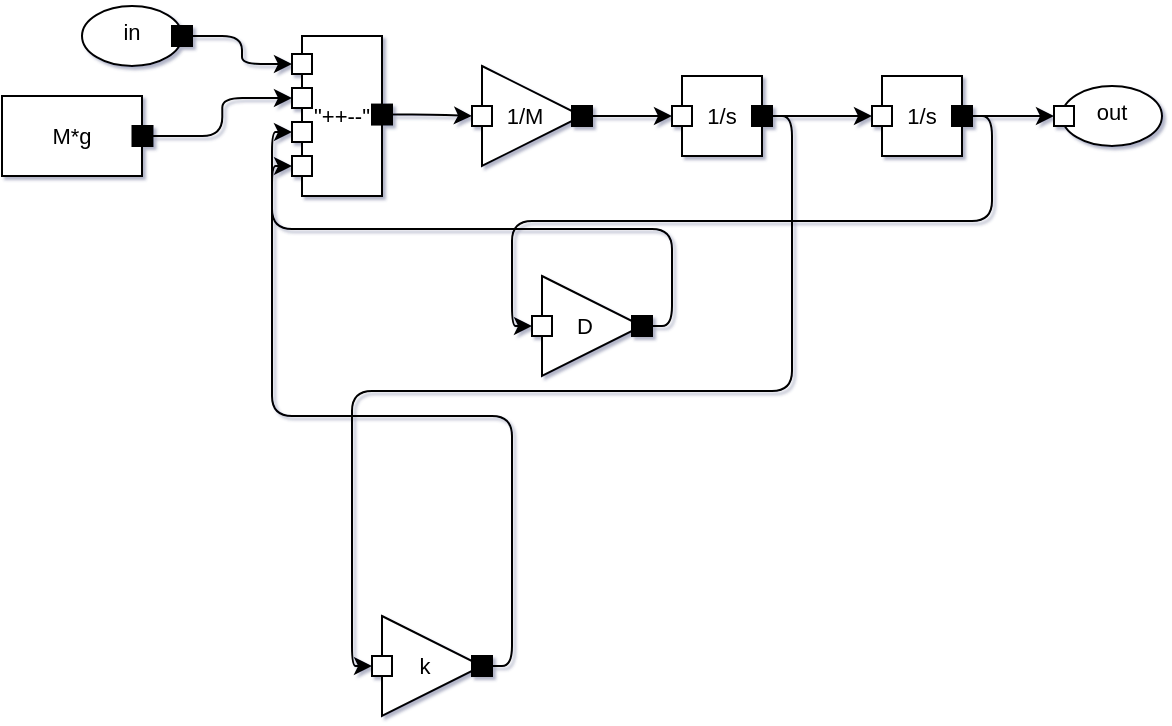 <mxfile>
    <diagram id="Rhm131M39r4CrRXK1QyW" name="msd">
        <mxGraphModel dx="907" dy="667" grid="1" gridSize="10" guides="1" tooltips="1" connect="1" arrows="0" fold="1" page="0" pageScale="1" pageWidth="827" pageHeight="1169" math="0" shadow="1">
            <root>
                <mxCell id="0"/>
                <mxCell id="1" parent="0"/>
                <object label="&lt;font style=&quot;font-size: 11px;&quot;&gt;1/s&lt;/font&gt;" block="Integrator" initialcondition="0" type="block" name="" id="42">
                    <mxCell style="whiteSpace=wrap;html=1;aspect=fixed;fontSize=11;points=[[0,0.5,0,0,0],[1,0.5,0,0,0]];metaEdit=1;snapToPoint=0;resizable=0;rotatable=0;allowArrows=0;container=1;collapsible=0;movable=1;connectable=0;" parent="1" vertex="1">
                        <mxGeometry x="400" y="380" width="40" height="40" as="geometry"/>
                    </mxCell>
                </object>
                <object label="&lt;p style=&quot;line-height: 100%;&quot;&gt;&lt;br&gt;&lt;/p&gt;" type="outport" name="out" id="43">
                    <mxCell style="whiteSpace=wrap;html=1;aspect=fixed;snapToPoint=1;resizable=0;metaEdit=1;points=[[1,0.5,0,0,0]];editable=1;movable=0;rotatable=1;deletable=1;locked=0;connectable=1;noLabel=0;overflow=visible;fillColor=#000000;" parent="42" vertex="1">
                        <mxGeometry x="35" y="15" width="10" height="10" as="geometry"/>
                    </mxCell>
                </object>
                <object label="&lt;p style=&quot;line-height: 100%;&quot;&gt;&lt;br&gt;&lt;/p&gt;" type="inport" name="in" id="44">
                    <mxCell style="whiteSpace=wrap;html=1;aspect=fixed;snapToPoint=1;resizable=0;metaEdit=1;points=[[0,0.5,0,0,0]];editable=1;movable=0;rotatable=1;deletable=1;locked=0;connectable=1;noLabel=0;overflow=visible;direction=east;" parent="42" vertex="1">
                        <mxGeometry x="-5" y="15" width="10" height="10" as="geometry"/>
                    </mxCell>
                </object>
                <object label="&lt;font style=&quot;font-size: 11px;&quot;&gt;1/s&lt;/font&gt;" block="Integrator" initialcondition="M*g/k" type="block" name="" id="46">
                    <mxCell style="whiteSpace=wrap;html=1;aspect=fixed;fontSize=11;points=[[0,0.5,0,0,0],[1,0.5,0,0,0]];metaEdit=1;snapToPoint=0;resizable=0;rotatable=0;allowArrows=0;container=1;collapsible=0;movable=1;connectable=0;" parent="1" vertex="1">
                        <mxGeometry x="500" y="380" width="40" height="40" as="geometry"/>
                    </mxCell>
                </object>
                <object label="&lt;p style=&quot;line-height: 100%;&quot;&gt;&lt;br&gt;&lt;/p&gt;" type="outport" name="out" id="47">
                    <mxCell style="whiteSpace=wrap;html=1;aspect=fixed;snapToPoint=1;resizable=0;metaEdit=1;points=[[1,0.5,0,0,0]];editable=1;movable=0;rotatable=1;deletable=1;locked=0;connectable=1;noLabel=0;overflow=visible;fillColor=#000000;" parent="46" vertex="1">
                        <mxGeometry x="35" y="15" width="10" height="10" as="geometry"/>
                    </mxCell>
                </object>
                <object label="&lt;p style=&quot;line-height: 100%;&quot;&gt;&lt;br&gt;&lt;/p&gt;" type="inport" name="in" id="48">
                    <mxCell style="whiteSpace=wrap;html=1;aspect=fixed;snapToPoint=1;resizable=0;metaEdit=1;points=[[0,0.5,0,0,0]];editable=1;movable=0;rotatable=1;deletable=1;locked=0;connectable=1;noLabel=0;overflow=visible;direction=east;" parent="46" vertex="1">
                        <mxGeometry x="-5" y="15" width="10" height="10" as="geometry"/>
                    </mxCell>
                </object>
                <mxCell id="49" style="edgeStyle=orthogonalEdgeStyle;html=1;exitX=1;exitY=0.5;exitDx=0;exitDy=0;exitPerimeter=0;entryX=0;entryY=0.5;entryDx=0;entryDy=0;entryPerimeter=0;" parent="1" source="43" target="48" edge="1">
                    <mxGeometry relative="1" as="geometry"/>
                </mxCell>
                <object label="%name%" block="Inport" type="block" name="in" placeholders="1" id="63">
                    <mxCell style="ellipse;whiteSpace=wrap;html=1;fontSize=11;points=[[1,0.5,0,0,0]];metaEdit=1;snapToPoint=0;resizable=0;rotatable=0;allowArrows=0;container=1;collapsible=0;spacingTop=-5;movable=1;connectable=0;" vertex="1" parent="1">
                        <mxGeometry x="100.0" y="345" width="50" height="30" as="geometry"/>
                    </mxCell>
                </object>
                <object label="&lt;p style=&quot;line-height: 100%;&quot;&gt;&lt;br&gt;&lt;/p&gt;" type="outport" name="out" id="64">
                    <mxCell style="whiteSpace=wrap;html=1;aspect=fixed;snapToPoint=1;resizable=0;metaEdit=1;points=[[1,0.5,0,0,0]];editable=1;movable=0;rotatable=1;deletable=1;locked=0;connectable=1;noLabel=0;overflow=visible;fillColor=#000000;" vertex="1" parent="63">
                        <mxGeometry x="45" y="10" width="10" height="10" as="geometry"/>
                    </mxCell>
                </object>
                <object label="%value%" block="Constant" value="M*g" type="block" name="" placeholders="1" id="65">
                    <mxCell style="whiteSpace=wrap;html=1;fontSize=11;points=[[1,0.5,0,0,0]];metaEdit=1;snapToPoint=0;resizable=0;rotatable=0;allowArrows=0;container=1;resizeWidth=0;connectable=0;collapsible=0;movable=1;" vertex="1" parent="1">
                        <mxGeometry x="60" y="390" width="70" height="40" as="geometry"/>
                    </mxCell>
                </object>
                <object label="&lt;p style=&quot;line-height: 100%;&quot;&gt;&lt;br&gt;&lt;/p&gt;" type="outport" name="out" id="66">
                    <mxCell style="whiteSpace=wrap;html=1;aspect=fixed;snapToPoint=1;resizable=0;metaEdit=1;points=[[1,0.5,0,0,0]];editable=1;movable=0;rotatable=1;deletable=1;locked=0;connectable=1;noLabel=0;overflow=visible;fillColor=#000000;" vertex="1" parent="65">
                        <mxGeometry x="65.25" y="15" width="10" height="10" as="geometry"/>
                    </mxCell>
                </object>
                <object label="%K%" block="Gain" K="D" type="block" name="" placeholders="1" id="67">
                    <mxCell style="triangle;html=1;points=[[0,0.5,0,0,0],[1,0.5,0,0,0]];whiteSpace=wrap;fontSize=11;align=center;spacingLeft=-7;metaEdit=1;snapToPoint=0;allowArrows=0;resizable=0;rotatable=0;container=1;collapsible=0;movable=1;connectable=0;" vertex="1" parent="1">
                        <mxGeometry x="330" y="480" width="50" height="50" as="geometry"/>
                    </mxCell>
                </object>
                <object label="&lt;p style=&quot;line-height: 100%;&quot;&gt;&lt;br&gt;&lt;/p&gt;" type="inport" name="in" id="68">
                    <mxCell style="whiteSpace=wrap;html=1;aspect=fixed;snapToPoint=1;resizable=0;metaEdit=1;points=[[0,0.5,0,0,0]];editable=1;movable=0;rotatable=1;deletable=1;locked=0;connectable=1;noLabel=0;overflow=visible;direction=east;" vertex="1" parent="67">
                        <mxGeometry x="-5" y="20" width="10" height="10" as="geometry"/>
                    </mxCell>
                </object>
                <object label="&lt;p style=&quot;line-height: 100%;&quot;&gt;&lt;br&gt;&lt;/p&gt;" type="outport" name="out" id="69">
                    <mxCell style="whiteSpace=wrap;html=1;aspect=fixed;snapToPoint=1;resizable=0;metaEdit=1;points=[[1,0.5,0,0,0]];editable=1;movable=0;rotatable=1;deletable=1;locked=0;connectable=1;noLabel=0;overflow=visible;fillColor=#000000;" vertex="1" parent="67">
                        <mxGeometry x="45" y="20" width="10" height="10" as="geometry"/>
                    </mxCell>
                </object>
                <object label="%K%" block="Gain" K="k" type="block" name="" placeholders="1" id="70">
                    <mxCell style="triangle;html=1;points=[[0,0.5,0,0,0],[1,0.5,0,0,0]];whiteSpace=wrap;fontSize=11;align=center;spacingLeft=-7;metaEdit=1;snapToPoint=0;allowArrows=0;resizable=0;rotatable=0;container=1;collapsible=0;movable=1;connectable=0;" vertex="1" parent="1">
                        <mxGeometry x="250" y="650" width="50" height="50" as="geometry"/>
                    </mxCell>
                </object>
                <object label="&lt;p style=&quot;line-height: 100%;&quot;&gt;&lt;br&gt;&lt;/p&gt;" type="inport" name="in" id="71">
                    <mxCell style="whiteSpace=wrap;html=1;aspect=fixed;snapToPoint=1;resizable=0;metaEdit=1;points=[[0,0.5,0,0,0]];editable=1;movable=0;rotatable=1;deletable=1;locked=0;connectable=1;noLabel=0;overflow=visible;direction=east;" vertex="1" parent="70">
                        <mxGeometry x="-5" y="20" width="10" height="10" as="geometry"/>
                    </mxCell>
                </object>
                <object label="&lt;p style=&quot;line-height: 100%;&quot;&gt;&lt;br&gt;&lt;/p&gt;" type="outport" name="out" id="72">
                    <mxCell style="whiteSpace=wrap;html=1;aspect=fixed;snapToPoint=1;resizable=0;metaEdit=1;points=[[1,0.5,0,0,0]];editable=1;movable=0;rotatable=1;deletable=1;locked=0;connectable=1;noLabel=0;overflow=visible;fillColor=#000000;" vertex="1" parent="70">
                        <mxGeometry x="45" y="20" width="10" height="10" as="geometry"/>
                    </mxCell>
                </object>
                <object label="%K%" block="Gain" K="1/M" type="block" name="" placeholders="1" id="73">
                    <mxCell style="triangle;html=1;points=[[0,0.5,0,0,0],[1,0.5,0,0,0]];whiteSpace=wrap;fontSize=11;align=center;spacingLeft=-7;metaEdit=1;snapToPoint=0;allowArrows=0;resizable=0;rotatable=0;container=1;collapsible=0;movable=1;connectable=0;" vertex="1" parent="1">
                        <mxGeometry x="300" y="375" width="50" height="50" as="geometry"/>
                    </mxCell>
                </object>
                <object label="&lt;p style=&quot;line-height: 100%;&quot;&gt;&lt;br&gt;&lt;/p&gt;" type="inport" name="in" id="74">
                    <mxCell style="whiteSpace=wrap;html=1;aspect=fixed;snapToPoint=1;resizable=0;metaEdit=1;points=[[0,0.5,0,0,0]];editable=1;movable=0;rotatable=1;deletable=1;locked=0;connectable=1;noLabel=0;overflow=visible;direction=east;" vertex="1" parent="73">
                        <mxGeometry x="-5" y="20" width="10" height="10" as="geometry"/>
                    </mxCell>
                </object>
                <object label="&lt;p style=&quot;line-height: 100%;&quot;&gt;&lt;br&gt;&lt;/p&gt;" type="outport" name="out" id="75">
                    <mxCell style="whiteSpace=wrap;html=1;aspect=fixed;snapToPoint=1;resizable=0;metaEdit=1;points=[[1,0.5,0,0,0]];editable=1;movable=0;rotatable=1;deletable=1;locked=0;connectable=1;noLabel=0;overflow=visible;fillColor=#000000;" vertex="1" parent="73">
                        <mxGeometry x="45" y="20" width="10" height="10" as="geometry"/>
                    </mxCell>
                </object>
                <object label="%name%" block="Outport" type="block" name="out" placeholders="1" id="76">
                    <mxCell style="ellipse;whiteSpace=wrap;html=1;fontSize=11;points=[[0.02,0.5,0,0,0]];metaEdit=1;snapToPoint=0;resizable=0;rotatable=0;allowArrows=0;container=1;collapsible=0;spacingTop=-4;movable=1;connectable=0;" vertex="1" parent="1">
                        <mxGeometry x="590" y="385" width="50" height="30" as="geometry"/>
                    </mxCell>
                </object>
                <object label="&lt;p style=&quot;line-height: 100%;&quot;&gt;&lt;br&gt;&lt;/p&gt;" type="inport" name="in" id="77">
                    <mxCell style="whiteSpace=wrap;html=1;aspect=fixed;snapToPoint=1;resizable=0;metaEdit=1;points=[[0,0.5,0,0,0]];editable=1;movable=0;rotatable=1;deletable=1;locked=0;connectable=1;noLabel=0;overflow=visible;direction=east;" vertex="1" parent="76">
                        <mxGeometry x="-4" y="10" width="10" height="10" as="geometry"/>
                    </mxCell>
                </object>
                <object label="%signs%" block="Add" signs="&quot;++--&quot;" type="block" name="" placeholders="1" id="78">
                    <mxCell style="rounded=0;whiteSpace=wrap;html=1;fontSize=11;points=[[0,0.24,0,0,0],[0,0.76,0,0,0],[1,0.5,0,0,0]];metaEdit=1;snapToPoint=0;allowArrows=0;resizable=0;container=1;collapsible=0;movable=1;connectable=0;" vertex="1" parent="1">
                        <mxGeometry x="210" y="360" width="40" height="80" as="geometry"/>
                    </mxCell>
                </object>
                <object label="&lt;p style=&quot;line-height: 100%;&quot;&gt;&lt;br&gt;&lt;/p&gt;" type="outport" name="out" id="79">
                    <mxCell style="whiteSpace=wrap;html=1;aspect=fixed;snapToPoint=1;resizable=0;metaEdit=1;points=[[1,0.5,0,0,0]];editable=1;movable=0;rotatable=1;deletable=1;locked=0;connectable=1;noLabel=0;overflow=visible;fillColor=#000000;" vertex="1" parent="78">
                        <mxGeometry x="35" y="34.286" width="10" height="10" as="geometry"/>
                    </mxCell>
                </object>
                <object label="&lt;p style=&quot;line-height: 100%;&quot;&gt;&lt;br&gt;&lt;/p&gt;" type="inport" name="in1" id="80">
                    <mxCell style="whiteSpace=wrap;html=1;aspect=fixed;snapToPoint=1;resizable=0;metaEdit=1;points=[[0,0.5,0,0,0]];editable=1;movable=0;rotatable=1;deletable=1;locked=0;connectable=1;noLabel=0;overflow=visible;direction=east;" vertex="1" parent="78">
                        <mxGeometry x="-5" y="9" width="10" height="10" as="geometry"/>
                    </mxCell>
                </object>
                <object label="&lt;p style=&quot;line-height: 100%;&quot;&gt;&lt;br&gt;&lt;/p&gt;" type="inport" name="in2" id="81">
                    <mxCell style="whiteSpace=wrap;html=1;aspect=fixed;snapToPoint=1;resizable=0;metaEdit=1;points=[[0,0.5,0,0,0]];editable=1;movable=0;rotatable=1;deletable=1;locked=0;connectable=1;noLabel=0;overflow=visible;direction=east;" vertex="1" parent="78">
                        <mxGeometry x="-5" y="26" width="10" height="10" as="geometry"/>
                    </mxCell>
                </object>
                <object label="&lt;p style=&quot;line-height: 100%;&quot;&gt;&lt;br&gt;&lt;/p&gt;" type="inport" name="in3" id="82">
                    <mxCell style="whiteSpace=wrap;html=1;aspect=fixed;snapToPoint=1;resizable=0;metaEdit=1;points=[[0,0.5,0,0,0]];editable=1;movable=0;rotatable=1;deletable=1;locked=0;connectable=1;noLabel=0;overflow=visible;direction=east;" vertex="1" parent="78">
                        <mxGeometry x="-5" y="43" width="10" height="10" as="geometry"/>
                    </mxCell>
                </object>
                <object label="&lt;p style=&quot;line-height: 100%;&quot;&gt;&lt;br&gt;&lt;/p&gt;" type="inport" name="in4" id="83">
                    <mxCell style="whiteSpace=wrap;html=1;aspect=fixed;snapToPoint=1;resizable=0;metaEdit=1;points=[[0,0.5,0,0,0]];editable=1;movable=0;rotatable=1;deletable=1;locked=0;connectable=1;noLabel=0;overflow=visible;direction=east;" vertex="1" parent="78">
                        <mxGeometry x="-5" y="60" width="10" height="10" as="geometry"/>
                    </mxCell>
                </object>
                <mxCell id="84" style="edgeStyle=orthogonalEdgeStyle;html=1;exitX=1;exitY=0.5;exitDx=0;exitDy=0;exitPerimeter=0;entryX=0;entryY=0.5;entryDx=0;entryDy=0;entryPerimeter=0;" edge="1" parent="1" source="64" target="80">
                    <mxGeometry relative="1" as="geometry"/>
                </mxCell>
                <mxCell id="85" style="edgeStyle=orthogonalEdgeStyle;html=1;exitX=1;exitY=0.5;exitDx=0;exitDy=0;exitPerimeter=0;entryX=0;entryY=0.5;entryDx=0;entryDy=0;entryPerimeter=0;" edge="1" parent="1" source="66" target="81">
                    <mxGeometry relative="1" as="geometry"/>
                </mxCell>
                <mxCell id="86" style="edgeStyle=orthogonalEdgeStyle;html=1;exitX=1;exitY=0.5;exitDx=0;exitDy=0;exitPerimeter=0;entryX=0;entryY=0.5;entryDx=0;entryDy=0;entryPerimeter=0;" edge="1" parent="1" source="79" target="74">
                    <mxGeometry relative="1" as="geometry"/>
                </mxCell>
                <mxCell id="87" style="edgeStyle=orthogonalEdgeStyle;html=1;exitX=1;exitY=0.5;exitDx=0;exitDy=0;exitPerimeter=0;entryX=0;entryY=0.5;entryDx=0;entryDy=0;entryPerimeter=0;" edge="1" parent="1" source="75" target="44">
                    <mxGeometry relative="1" as="geometry"/>
                </mxCell>
                <mxCell id="88" style="edgeStyle=orthogonalEdgeStyle;html=1;exitX=1;exitY=0.5;exitDx=0;exitDy=0;exitPerimeter=0;entryX=0;entryY=0.5;entryDx=0;entryDy=0;entryPerimeter=0;" edge="1" parent="1" source="47" target="77">
                    <mxGeometry relative="1" as="geometry"/>
                </mxCell>
                <mxCell id="89" style="edgeStyle=orthogonalEdgeStyle;html=1;exitX=1;exitY=0.5;exitDx=0;exitDy=0;exitPerimeter=0;entryX=0;entryY=0.5;entryDx=0;entryDy=0;entryPerimeter=0;" edge="1" parent="1" source="47" target="68">
                    <mxGeometry relative="1" as="geometry"/>
                </mxCell>
                <mxCell id="90" style="edgeStyle=orthogonalEdgeStyle;html=1;exitX=1;exitY=0.5;exitDx=0;exitDy=0;exitPerimeter=0;entryX=0;entryY=0.5;entryDx=0;entryDy=0;entryPerimeter=0;" edge="1" parent="1" source="43" target="71">
                    <mxGeometry relative="1" as="geometry"/>
                </mxCell>
                <mxCell id="91" style="edgeStyle=orthogonalEdgeStyle;html=1;exitX=1;exitY=0.5;exitDx=0;exitDy=0;exitPerimeter=0;entryX=0;entryY=0.5;entryDx=0;entryDy=0;entryPerimeter=0;" edge="1" parent="1" source="69" target="82">
                    <mxGeometry relative="1" as="geometry"/>
                </mxCell>
                <mxCell id="92" style="edgeStyle=orthogonalEdgeStyle;html=1;exitX=1;exitY=0.5;exitDx=0;exitDy=0;exitPerimeter=0;entryX=0;entryY=0.5;entryDx=0;entryDy=0;entryPerimeter=0;" edge="1" parent="1" source="72" target="83">
                    <mxGeometry relative="1" as="geometry"/>
                </mxCell>
            </root>
        </mxGraphModel>
    </diagram>
    <diagram id="CZswKpPi_MBNXcvH8zC7" name="testmodel">
        <mxGraphModel dx="907" dy="667" grid="1" gridSize="10" guides="1" tooltips="1" connect="1" arrows="1" fold="1" page="1" pageScale="1" pageWidth="827" pageHeight="1169" math="0" shadow="0">
            <root>
                <mxCell id="0"/>
                <mxCell id="1" parent="0"/>
                <object label="%block%" block="MSD" type="block" name="msd" placeholders="1" M="M" D="D" k="k" id="S0-hgQaqpSkl1TX0nI0X-1">
                    <mxCell style="rounded=0;whiteSpace=wrap;html=1;fontSize=11;points=[[0,0.5,0,0,0],[1,0.5,0,0,0]];metaEdit=1;snapToPoint=0;resizable=1;rotatable=0;allowArrows=0;container=1;resizeHeight=0;connectable=0;collapsible=0;movable=1;" parent="1" vertex="1">
                        <mxGeometry x="370" y="170" width="90" height="60" as="geometry"/>
                    </mxCell>
                </object>
                <object label="&lt;p style=&quot;line-height: 100%;&quot;&gt;&lt;br&gt;&lt;/p&gt;" type="inport" name="in" id="S0-hgQaqpSkl1TX0nI0X-2">
                    <mxCell style="whiteSpace=wrap;html=1;aspect=fixed;snapToPoint=1;resizable=0;metaEdit=1;points=[[0,0.5,0,0,0]];editable=1;movable=1;rotatable=1;deletable=1;locked=0;connectable=1;noLabel=0;overflow=visible;direction=east;" parent="S0-hgQaqpSkl1TX0nI0X-1" vertex="1">
                        <mxGeometry x="-5.429" y="25" width="10" height="10" as="geometry"/>
                    </mxCell>
                </object>
                <object label="&lt;p style=&quot;line-height: 100%;&quot;&gt;&lt;br&gt;&lt;/p&gt;" type="outport" name="out" id="S0-hgQaqpSkl1TX0nI0X-3">
                    <mxCell style="whiteSpace=wrap;html=1;aspect=fixed;snapToPoint=1;resizable=0;metaEdit=1;points=[[1,0.5,0,0,0]];editable=1;movable=1;rotatable=1;deletable=1;locked=0;connectable=1;noLabel=0;overflow=visible;fillColor=#000000;" parent="S0-hgQaqpSkl1TX0nI0X-1" vertex="1">
                        <mxGeometry x="84.571" y="25" width="10" height="10" as="geometry"/>
                    </mxCell>
                </object>
                <object label="&lt;font style=&quot;font-size: 11px;&quot;&gt;Pulse&lt;br&gt;Generator&lt;/font&gt;" block="PulseGenerator" amplitude="f" period="p_cycle" pulsewidth="p_width" phasedelay="10" type="block" name="" id="S0-hgQaqpSkl1TX0nI0X-4">
                    <mxCell style="whiteSpace=wrap;html=1;fontSize=11;points=[[1,0.5,0,0,0]];metaEdit=1;snapToPoint=1;resizable=0;rotatable=0;allowArrows=0;container=1;collapsible=0;movable=1;connectable=0;" parent="1" vertex="1">
                        <mxGeometry x="180" y="180" width="70" height="40" as="geometry"/>
                    </mxCell>
                </object>
                <object label="&lt;p style=&quot;line-height: 100%;&quot;&gt;&lt;br&gt;&lt;/p&gt;" type="outport" name="out" id="S0-hgQaqpSkl1TX0nI0X-5">
                    <mxCell style="whiteSpace=wrap;html=1;aspect=fixed;snapToPoint=1;resizable=0;metaEdit=1;points=[[1,0.5,0,0,0]];editable=1;movable=0;rotatable=1;deletable=1;locked=0;connectable=1;noLabel=0;overflow=visible;fillColor=#000000;" parent="S0-hgQaqpSkl1TX0nI0X-4" vertex="1">
                        <mxGeometry x="65" y="15" width="10" height="10" as="geometry"/>
                    </mxCell>
                </object>
                <mxCell id="S0-hgQaqpSkl1TX0nI0X-6" style="edgeStyle=none;html=1;exitX=1;exitY=0.5;exitDx=0;exitDy=0;exitPerimeter=0;entryX=0;entryY=0.5;entryDx=0;entryDy=0;entryPerimeter=0;" parent="1" source="S0-hgQaqpSkl1TX0nI0X-5" target="S0-hgQaqpSkl1TX0nI0X-2" edge="1">
                    <mxGeometry relative="1" as="geometry"/>
                </mxCell>
            </root>
        </mxGraphModel>
    </diagram>
</mxfile>